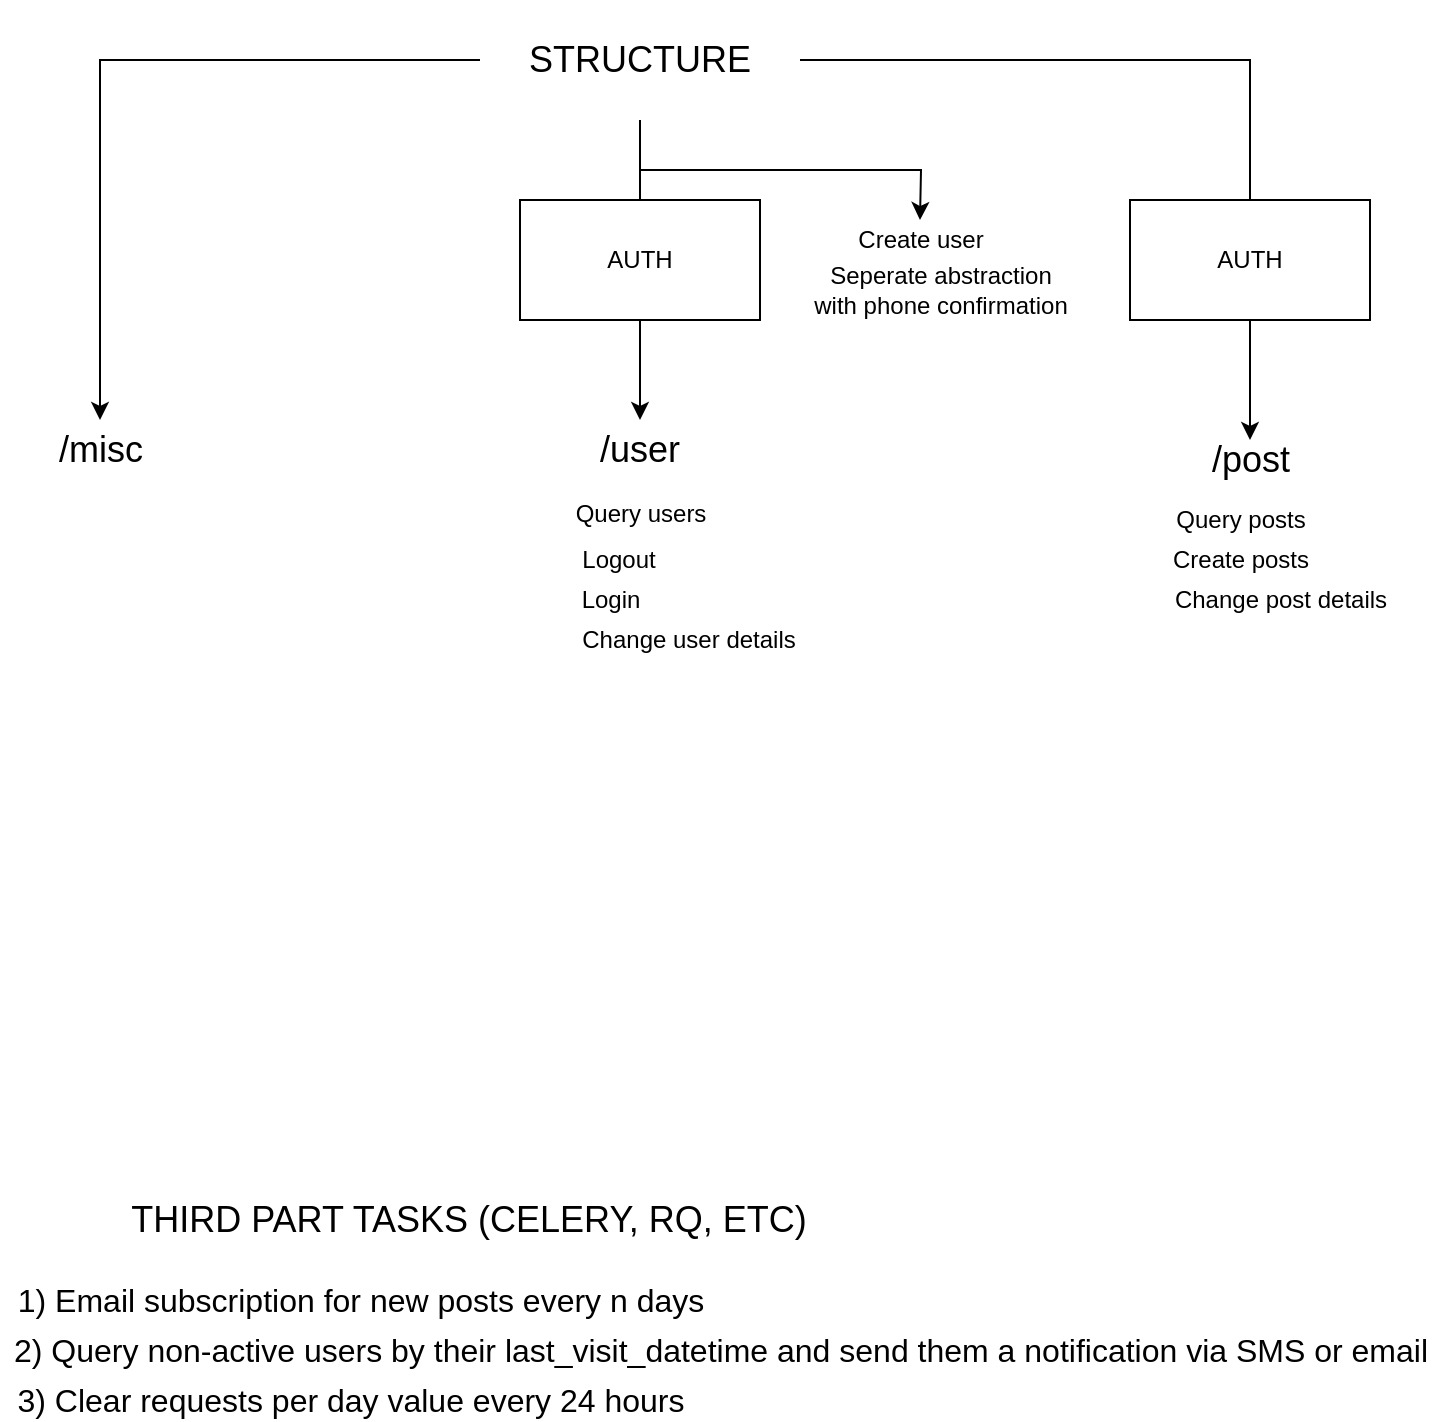 <mxfile version="15.8.7" type="device" pages="4"><diagram id="0crvyby2tRST-onewfdE" name="Structure"><mxGraphModel dx="1104" dy="789" grid="1" gridSize="10" guides="1" tooltips="1" connect="1" arrows="1" fold="1" page="1" pageScale="1" pageWidth="827" pageHeight="1169" math="0" shadow="0"><root><mxCell id="2SKnd-rQmInblNibEnOE-0"/><mxCell id="2SKnd-rQmInblNibEnOE-1" parent="2SKnd-rQmInblNibEnOE-0"/><mxCell id="lwMzOVrfu_hwKhZaI0yp-4" style="edgeStyle=orthogonalEdgeStyle;rounded=0;orthogonalLoop=1;jettySize=auto;html=1;fontSize=18;" edge="1" parent="2SKnd-rQmInblNibEnOE-1" source="lwMzOVrfu_hwKhZaI0yp-0" target="lwMzOVrfu_hwKhZaI0yp-3"><mxGeometry relative="1" as="geometry"/></mxCell><mxCell id="lwMzOVrfu_hwKhZaI0yp-5" style="edgeStyle=orthogonalEdgeStyle;rounded=0;orthogonalLoop=1;jettySize=auto;html=1;exitX=0.5;exitY=1;exitDx=0;exitDy=0;fontSize=18;" edge="1" parent="2SKnd-rQmInblNibEnOE-1" source="lwMzOVrfu_hwKhZaI0yp-0" target="lwMzOVrfu_hwKhZaI0yp-1"><mxGeometry relative="1" as="geometry"/></mxCell><mxCell id="lwMzOVrfu_hwKhZaI0yp-6" style="edgeStyle=orthogonalEdgeStyle;rounded=0;orthogonalLoop=1;jettySize=auto;html=1;exitX=1;exitY=0.5;exitDx=0;exitDy=0;fontSize=18;" edge="1" parent="2SKnd-rQmInblNibEnOE-1" source="lwMzOVrfu_hwKhZaI0yp-0" target="lwMzOVrfu_hwKhZaI0yp-2"><mxGeometry relative="1" as="geometry"/></mxCell><mxCell id="lwMzOVrfu_hwKhZaI0yp-11" style="edgeStyle=orthogonalEdgeStyle;rounded=0;orthogonalLoop=1;jettySize=auto;html=1;exitX=0.5;exitY=1;exitDx=0;exitDy=0;fontSize=12;" edge="1" parent="2SKnd-rQmInblNibEnOE-1" source="lwMzOVrfu_hwKhZaI0yp-0"><mxGeometry relative="1" as="geometry"><mxPoint x="540" y="180" as="targetPoint"/></mxGeometry></mxCell><mxCell id="lwMzOVrfu_hwKhZaI0yp-0" value="&lt;font style=&quot;font-size: 18px&quot;&gt;STRUCTURE&lt;/font&gt;" style="text;html=1;strokeColor=none;fillColor=none;align=center;verticalAlign=middle;whiteSpace=wrap;rounded=0;" vertex="1" parent="2SKnd-rQmInblNibEnOE-1"><mxGeometry x="320" y="70" width="160" height="60" as="geometry"/></mxCell><mxCell id="lwMzOVrfu_hwKhZaI0yp-1" value="&lt;font style=&quot;font-size: 18px&quot;&gt;/user&lt;/font&gt;" style="text;html=1;strokeColor=none;fillColor=none;align=center;verticalAlign=middle;whiteSpace=wrap;rounded=0;" vertex="1" parent="2SKnd-rQmInblNibEnOE-1"><mxGeometry x="370" y="280" width="60" height="30" as="geometry"/></mxCell><mxCell id="lwMzOVrfu_hwKhZaI0yp-2" value="&lt;font style=&quot;font-size: 18px&quot;&gt;/post&lt;/font&gt;" style="text;html=1;align=center;verticalAlign=middle;resizable=0;points=[];autosize=1;strokeColor=none;fillColor=none;" vertex="1" parent="2SKnd-rQmInblNibEnOE-1"><mxGeometry x="680" y="290" width="50" height="20" as="geometry"/></mxCell><mxCell id="lwMzOVrfu_hwKhZaI0yp-3" value="/misc" style="text;html=1;align=center;verticalAlign=middle;resizable=0;points=[];autosize=1;strokeColor=none;fillColor=none;fontSize=18;" vertex="1" parent="2SKnd-rQmInblNibEnOE-1"><mxGeometry x="100" y="280" width="60" height="30" as="geometry"/></mxCell><mxCell id="lwMzOVrfu_hwKhZaI0yp-7" value="&lt;font style=&quot;font-size: 12px&quot;&gt;Query users&lt;/font&gt;" style="text;html=1;align=center;verticalAlign=middle;resizable=0;points=[];autosize=1;strokeColor=none;fillColor=none;fontSize=18;" vertex="1" parent="2SKnd-rQmInblNibEnOE-1"><mxGeometry x="360" y="310" width="80" height="30" as="geometry"/></mxCell><mxCell id="lwMzOVrfu_hwKhZaI0yp-8" value="AUTH" style="rounded=0;whiteSpace=wrap;html=1;fontSize=12;" vertex="1" parent="2SKnd-rQmInblNibEnOE-1"><mxGeometry x="340" y="170" width="120" height="60" as="geometry"/></mxCell><mxCell id="lwMzOVrfu_hwKhZaI0yp-9" value="AUTH" style="rounded=0;whiteSpace=wrap;html=1;fontSize=12;" vertex="1" parent="2SKnd-rQmInblNibEnOE-1"><mxGeometry x="645" y="170" width="120" height="60" as="geometry"/></mxCell><mxCell id="lwMzOVrfu_hwKhZaI0yp-10" value="Create user" style="text;html=1;align=center;verticalAlign=middle;resizable=0;points=[];autosize=1;strokeColor=none;fillColor=none;fontSize=12;" vertex="1" parent="2SKnd-rQmInblNibEnOE-1"><mxGeometry x="500" y="180" width="80" height="20" as="geometry"/></mxCell><mxCell id="lwMzOVrfu_hwKhZaI0yp-12" value="Seperate abstraction &lt;br&gt;with phone confirmation" style="text;html=1;align=center;verticalAlign=middle;resizable=0;points=[];autosize=1;strokeColor=none;fillColor=none;fontSize=12;" vertex="1" parent="2SKnd-rQmInblNibEnOE-1"><mxGeometry x="480" y="200" width="140" height="30" as="geometry"/></mxCell><mxCell id="lwMzOVrfu_hwKhZaI0yp-13" value="Logout" style="text;html=1;align=center;verticalAlign=middle;resizable=0;points=[];autosize=1;strokeColor=none;fillColor=none;fontSize=12;" vertex="1" parent="2SKnd-rQmInblNibEnOE-1"><mxGeometry x="364" y="340" width="50" height="20" as="geometry"/></mxCell><mxCell id="lwMzOVrfu_hwKhZaI0yp-14" value="Login" style="text;html=1;align=center;verticalAlign=middle;resizable=0;points=[];autosize=1;strokeColor=none;fillColor=none;fontSize=12;" vertex="1" parent="2SKnd-rQmInblNibEnOE-1"><mxGeometry x="360" y="360" width="50" height="20" as="geometry"/></mxCell><mxCell id="lwMzOVrfu_hwKhZaI0yp-15" value="Change user details" style="text;html=1;align=center;verticalAlign=middle;resizable=0;points=[];autosize=1;strokeColor=none;fillColor=none;fontSize=12;" vertex="1" parent="2SKnd-rQmInblNibEnOE-1"><mxGeometry x="364" y="380" width="120" height="20" as="geometry"/></mxCell><mxCell id="lwMzOVrfu_hwKhZaI0yp-16" value="Query posts" style="text;html=1;align=center;verticalAlign=middle;resizable=0;points=[];autosize=1;strokeColor=none;fillColor=none;fontSize=12;" vertex="1" parent="2SKnd-rQmInblNibEnOE-1"><mxGeometry x="660" y="320" width="80" height="20" as="geometry"/></mxCell><mxCell id="lwMzOVrfu_hwKhZaI0yp-17" value="Create posts" style="text;html=1;align=center;verticalAlign=middle;resizable=0;points=[];autosize=1;strokeColor=none;fillColor=none;fontSize=12;" vertex="1" parent="2SKnd-rQmInblNibEnOE-1"><mxGeometry x="660" y="340" width="80" height="20" as="geometry"/></mxCell><mxCell id="lwMzOVrfu_hwKhZaI0yp-18" value="Change post details" style="text;html=1;align=center;verticalAlign=middle;resizable=0;points=[];autosize=1;strokeColor=none;fillColor=none;fontSize=12;" vertex="1" parent="2SKnd-rQmInblNibEnOE-1"><mxGeometry x="660" y="360" width="120" height="20" as="geometry"/></mxCell><mxCell id="lwMzOVrfu_hwKhZaI0yp-20" value="&lt;font style=&quot;font-size: 18px&quot;&gt;THIRD PART TASKS (CELERY, RQ, ETC)&lt;/font&gt;" style="text;html=1;align=center;verticalAlign=middle;resizable=0;points=[];autosize=1;strokeColor=none;fillColor=none;fontSize=12;" vertex="1" parent="2SKnd-rQmInblNibEnOE-1"><mxGeometry x="139" y="670" width="350" height="20" as="geometry"/></mxCell><mxCell id="lwMzOVrfu_hwKhZaI0yp-21" value="&lt;font style=&quot;font-size: 16px&quot;&gt;1) Email subscription for new posts every n days&lt;/font&gt;" style="text;html=1;align=center;verticalAlign=middle;resizable=0;points=[];autosize=1;strokeColor=none;fillColor=none;fontSize=18;" vertex="1" parent="2SKnd-rQmInblNibEnOE-1"><mxGeometry x="80" y="705" width="360" height="30" as="geometry"/></mxCell><mxCell id="lwMzOVrfu_hwKhZaI0yp-22" value="2) Query non-active users by their last_visit_datetime and send them a notification via SMS or email" style="text;html=1;align=center;verticalAlign=middle;resizable=0;points=[];autosize=1;strokeColor=none;fillColor=none;fontSize=16;" vertex="1" parent="2SKnd-rQmInblNibEnOE-1"><mxGeometry x="80" y="735" width="720" height="20" as="geometry"/></mxCell><mxCell id="lwMzOVrfu_hwKhZaI0yp-23" value="3) Clear requests per day value every 24 hours" style="text;html=1;align=center;verticalAlign=middle;resizable=0;points=[];autosize=1;strokeColor=none;fillColor=none;fontSize=16;" vertex="1" parent="2SKnd-rQmInblNibEnOE-1"><mxGeometry x="80" y="760" width="350" height="20" as="geometry"/></mxCell></root></mxGraphModel></diagram><diagram id="Mp7r5oAFxLPU9YYbEcZR" name="Routes"><mxGraphModel dx="1104" dy="789" grid="1" gridSize="10" guides="1" tooltips="1" connect="1" arrows="1" fold="1" page="1" pageScale="1" pageWidth="827" pageHeight="1169" math="0" shadow="0"><root><mxCell id="GuBEASnmCCktzk1CBjuM-0"/><mxCell id="GuBEASnmCCktzk1CBjuM-1" parent="GuBEASnmCCktzk1CBjuM-0"/></root></mxGraphModel></diagram><diagram id="DsSQAIa7GZW2VJe60Q6r" name="Database"><mxGraphModel dx="1104" dy="789" grid="1" gridSize="10" guides="1" tooltips="1" connect="1" arrows="1" fold="1" page="1" pageScale="1" pageWidth="827" pageHeight="1169" math="0" shadow="0"><root><mxCell id="DZneQ7FUm7xRSjHY29Cn-0"/><mxCell id="DZneQ7FUm7xRSjHY29Cn-1" parent="DZneQ7FUm7xRSjHY29Cn-0"/></root></mxGraphModel></diagram><diagram id="wlUJLxq8GdUzVuVwKkUZ" name="Auth"><mxGraphModel dx="1104" dy="789" grid="1" gridSize="10" guides="1" tooltips="1" connect="1" arrows="1" fold="1" page="1" pageScale="1" pageWidth="827" pageHeight="1169" math="0" shadow="0"><root><mxCell id="0"/><mxCell id="1" parent="0"/></root></mxGraphModel></diagram></mxfile>